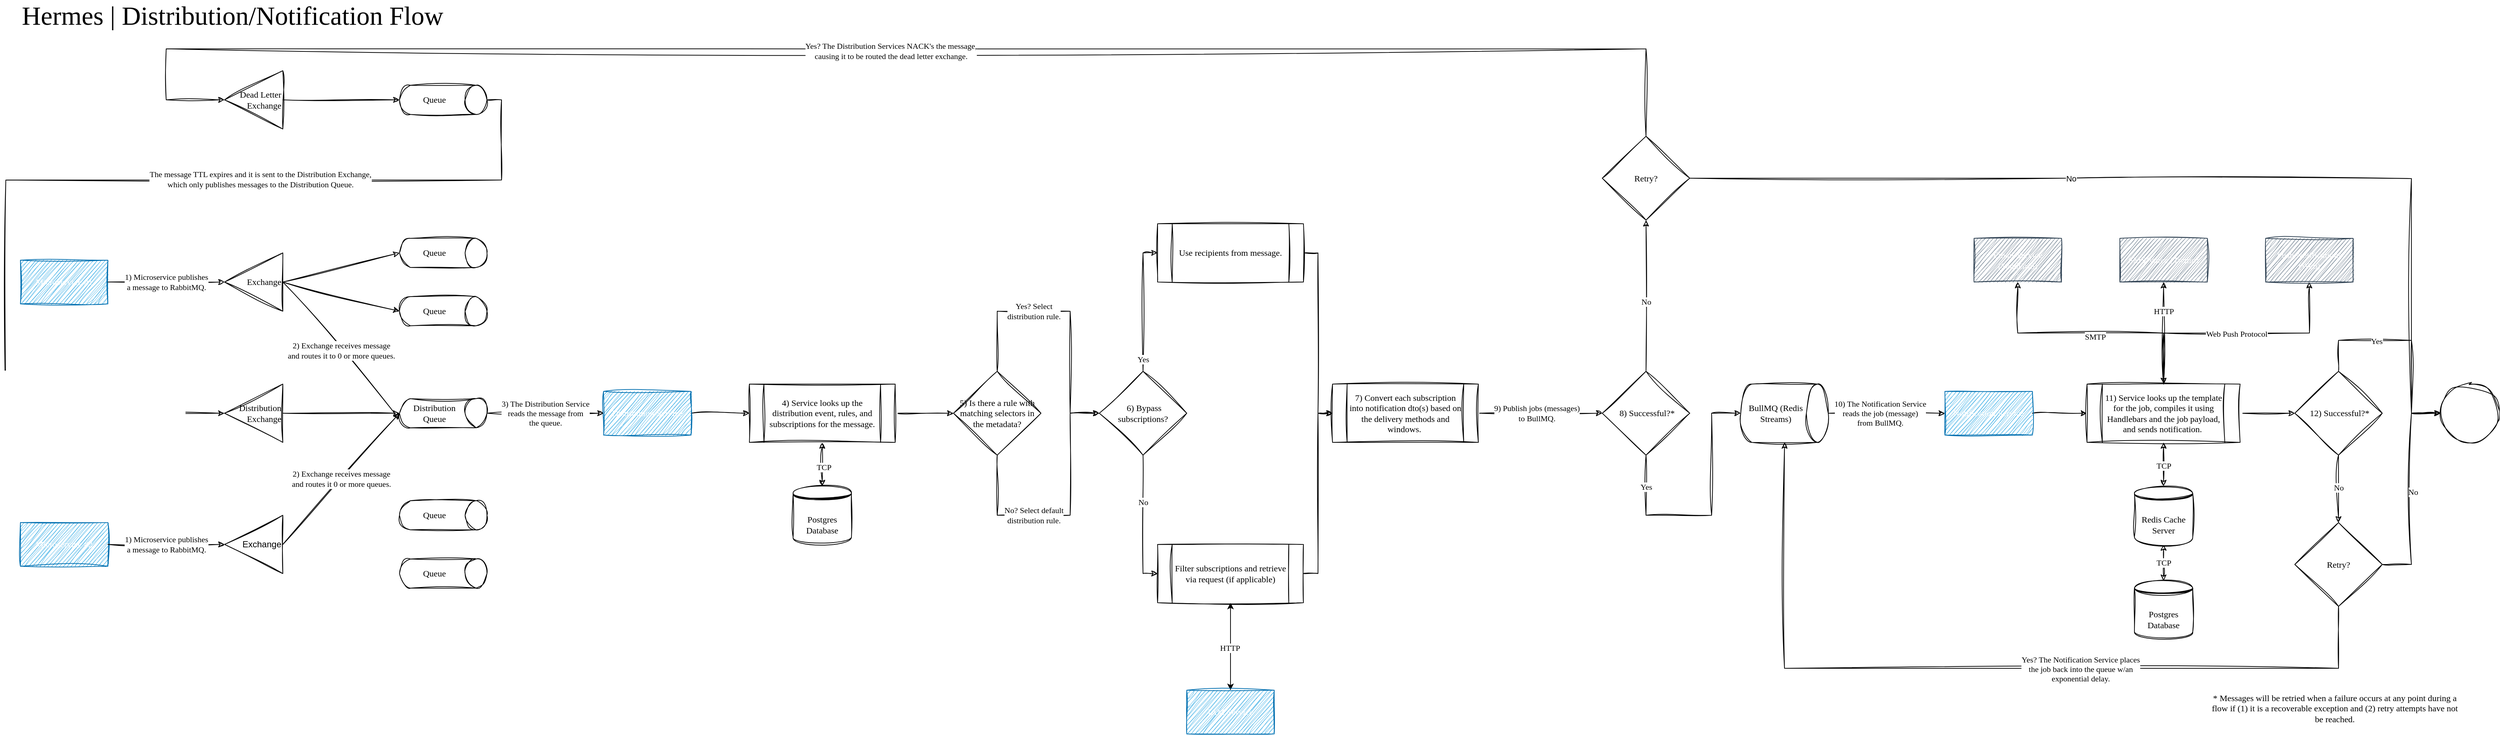 <mxfile version="21.6.8" type="device">
  <diagram name="Page-1" id="Bv8wNoRmV69SUSG4sx8j">
    <mxGraphModel dx="1591" dy="1344" grid="1" gridSize="10" guides="1" tooltips="1" connect="1" arrows="1" fold="1" page="1" pageScale="1" pageWidth="850" pageHeight="1100" math="0" shadow="0">
      <root>
        <mxCell id="0" />
        <mxCell id="1" parent="0" />
        <mxCell id="cjWft2asF4GY3yw1s2Yd-2" value="&lt;font data-font-src=&quot;https://fonts.googleapis.com/css?family=Fredericka+the+Great&quot; face=&quot;Fredericka the Great&quot;&gt;Exchange&lt;/font&gt;" style="triangle;whiteSpace=wrap;html=1;direction=west;align=right;sketch=1;curveFitting=1;jiggle=2;" parent="1" vertex="1">
          <mxGeometry x="320" y="360" width="80" height="80" as="geometry" />
        </mxCell>
        <mxCell id="cjWft2asF4GY3yw1s2Yd-3" value="&lt;font data-font-src=&quot;https://fonts.googleapis.com/css?family=Fredericka+the+Great&quot; face=&quot;Fredericka the Great&quot;&gt;Queue&lt;/font&gt;" style="shape=cylinder3;whiteSpace=wrap;html=1;boundedLbl=1;backgroundOutline=1;size=15;direction=south;sketch=1;curveFitting=1;jiggle=2;" parent="1" vertex="1">
          <mxGeometry x="560" y="340" width="120" height="40" as="geometry" />
        </mxCell>
        <mxCell id="cjWft2asF4GY3yw1s2Yd-4" value="&lt;font data-font-src=&quot;https://fonts.googleapis.com/css?family=Fredericka+the+Great&quot; face=&quot;Fredericka the Great&quot;&gt;Queue&lt;/font&gt;" style="shape=cylinder3;whiteSpace=wrap;html=1;boundedLbl=1;backgroundOutline=1;size=15;direction=south;sketch=1;curveFitting=1;jiggle=2;" parent="1" vertex="1">
          <mxGeometry x="560" y="420" width="120" height="40" as="geometry" />
        </mxCell>
        <mxCell id="cjWft2asF4GY3yw1s2Yd-9" value="&lt;font data-font-src=&quot;https://fonts.googleapis.com/css?family=Fredericka+the+Great&quot; face=&quot;Fredericka the Great&quot;&gt;Microservice #1&lt;/font&gt;" style="rounded=0;whiteSpace=wrap;html=1;fillColor=#1ba1e2;strokeColor=#006EAF;fontColor=#ffffff;sketch=1;curveFitting=1;jiggle=2;" parent="1" vertex="1">
          <mxGeometry x="40" y="370" width="120" height="60" as="geometry" />
        </mxCell>
        <mxCell id="cjWft2asF4GY3yw1s2Yd-10" value="Exchange" style="triangle;whiteSpace=wrap;html=1;direction=west;align=right;sketch=1;curveFitting=1;jiggle=2;" parent="1" vertex="1">
          <mxGeometry x="320" y="720" width="80" height="80" as="geometry" />
        </mxCell>
        <mxCell id="cjWft2asF4GY3yw1s2Yd-11" value="&lt;font data-font-src=&quot;https://fonts.googleapis.com/css?family=Fredericka+the+Great&quot; face=&quot;Fredericka the Great&quot;&gt;Microservice #2&lt;/font&gt;" style="rounded=0;whiteSpace=wrap;html=1;fillColor=#1ba1e2;strokeColor=#006EAF;fontColor=#ffffff;sketch=1;curveFitting=1;jiggle=2;" parent="1" vertex="1">
          <mxGeometry x="40" y="730" width="120" height="60" as="geometry" />
        </mxCell>
        <mxCell id="cjWft2asF4GY3yw1s2Yd-12" value="&lt;font data-font-src=&quot;https://fonts.googleapis.com/css?family=Fredericka+the+Great&quot; face=&quot;Fredericka the Great&quot;&gt;Distribution Queue&lt;/font&gt;" style="shape=cylinder3;whiteSpace=wrap;html=1;boundedLbl=1;backgroundOutline=1;size=15;direction=south;sketch=1;curveFitting=1;jiggle=2;" parent="1" vertex="1">
          <mxGeometry x="560" y="560" width="120" height="40" as="geometry" />
        </mxCell>
        <mxCell id="cjWft2asF4GY3yw1s2Yd-14" value="&lt;font data-font-src=&quot;https://fonts.googleapis.com/css?family=Fredericka+the+Great&quot; face=&quot;Fredericka the Great&quot;&gt;Queue&lt;/font&gt;" style="shape=cylinder3;whiteSpace=wrap;html=1;boundedLbl=1;backgroundOutline=1;size=15;direction=south;sketch=1;curveFitting=1;jiggle=2;" parent="1" vertex="1">
          <mxGeometry x="560" y="700" width="120" height="40" as="geometry" />
        </mxCell>
        <mxCell id="cjWft2asF4GY3yw1s2Yd-15" value="&lt;font data-font-src=&quot;https://fonts.googleapis.com/css?family=Fredericka+the+Great&quot; face=&quot;Fredericka the Great&quot;&gt;Queue&lt;/font&gt;" style="shape=cylinder3;whiteSpace=wrap;html=1;boundedLbl=1;backgroundOutline=1;size=15;direction=south;sketch=1;curveFitting=1;jiggle=2;" parent="1" vertex="1">
          <mxGeometry x="560" y="780" width="120" height="40" as="geometry" />
        </mxCell>
        <mxCell id="cjWft2asF4GY3yw1s2Yd-16" value="" style="endArrow=classic;html=1;rounded=0;exitX=1;exitY=0.5;exitDx=0;exitDy=0;entryX=1;entryY=0.5;entryDx=0;entryDy=0;sketch=1;curveFitting=1;jiggle=2;" parent="1" source="cjWft2asF4GY3yw1s2Yd-11" target="cjWft2asF4GY3yw1s2Yd-10" edge="1">
          <mxGeometry relative="1" as="geometry">
            <mxPoint x="280" y="640" as="sourcePoint" />
            <mxPoint x="380" y="640" as="targetPoint" />
          </mxGeometry>
        </mxCell>
        <mxCell id="cjWft2asF4GY3yw1s2Yd-17" value="&lt;font data-font-src=&quot;https://fonts.googleapis.com/css?family=Fredericka+the+Great&quot; face=&quot;Fredericka the Great&quot;&gt;1) Microservice publishes&lt;br&gt;a message to RabbitMQ.&lt;/font&gt;" style="edgeLabel;resizable=0;html=1;align=center;verticalAlign=middle;" parent="cjWft2asF4GY3yw1s2Yd-16" connectable="0" vertex="1">
          <mxGeometry relative="1" as="geometry" />
        </mxCell>
        <mxCell id="cjWft2asF4GY3yw1s2Yd-18" value="" style="endArrow=classic;html=1;rounded=0;exitX=1;exitY=0.5;exitDx=0;exitDy=0;entryX=1;entryY=0.5;entryDx=0;entryDy=0;sketch=1;curveFitting=1;jiggle=2;" parent="1" source="cjWft2asF4GY3yw1s2Yd-9" target="cjWft2asF4GY3yw1s2Yd-2" edge="1">
          <mxGeometry relative="1" as="geometry">
            <mxPoint x="170" y="399.5" as="sourcePoint" />
            <mxPoint x="270" y="399.5" as="targetPoint" />
          </mxGeometry>
        </mxCell>
        <mxCell id="cjWft2asF4GY3yw1s2Yd-19" value="&lt;font data-font-src=&quot;https://fonts.googleapis.com/css?family=Fredericka+the+Great&quot; face=&quot;Fredericka the Great&quot;&gt;1) Microservice publishes&lt;br&gt;a message to RabbitMQ.&lt;/font&gt;" style="edgeLabel;resizable=0;html=1;align=center;verticalAlign=middle;" parent="cjWft2asF4GY3yw1s2Yd-18" connectable="0" vertex="1">
          <mxGeometry relative="1" as="geometry" />
        </mxCell>
        <mxCell id="cjWft2asF4GY3yw1s2Yd-20" value="" style="endArrow=classic;html=1;rounded=0;exitX=0;exitY=0.5;exitDx=0;exitDy=0;entryX=0.5;entryY=1;entryDx=0;entryDy=0;entryPerimeter=0;sketch=1;curveFitting=1;jiggle=2;" parent="1" source="cjWft2asF4GY3yw1s2Yd-10" target="cjWft2asF4GY3yw1s2Yd-12" edge="1">
          <mxGeometry relative="1" as="geometry">
            <mxPoint x="500" y="550" as="sourcePoint" />
            <mxPoint x="600" y="550" as="targetPoint" />
          </mxGeometry>
        </mxCell>
        <mxCell id="cjWft2asF4GY3yw1s2Yd-21" value="&lt;font data-font-src=&quot;https://fonts.googleapis.com/css?family=Fredericka+the+Great&quot; face=&quot;Fredericka the Great&quot;&gt;2) Exchange receives message&lt;br&gt;and routes it 0 or more queues.&lt;/font&gt;" style="edgeLabel;resizable=0;html=1;align=center;verticalAlign=middle;" parent="cjWft2asF4GY3yw1s2Yd-20" connectable="0" vertex="1">
          <mxGeometry relative="1" as="geometry" />
        </mxCell>
        <mxCell id="cjWft2asF4GY3yw1s2Yd-24" value="" style="endArrow=classic;html=1;rounded=0;exitX=0;exitY=0.5;exitDx=0;exitDy=0;entryX=0.7;entryY=1;entryDx=0;entryDy=0;entryPerimeter=0;sketch=1;curveFitting=1;jiggle=2;" parent="1" source="cjWft2asF4GY3yw1s2Yd-2" target="cjWft2asF4GY3yw1s2Yd-12" edge="1">
          <mxGeometry relative="1" as="geometry">
            <mxPoint x="425" y="460" as="sourcePoint" />
            <mxPoint x="525" y="460" as="targetPoint" />
          </mxGeometry>
        </mxCell>
        <mxCell id="cjWft2asF4GY3yw1s2Yd-25" value="&lt;font data-font-src=&quot;https://fonts.googleapis.com/css?family=Fredericka+the+Great&quot; face=&quot;Fredericka the Great&quot;&gt;2) Exchange receives message&lt;br&gt;and routes it to 0 or more queues.&lt;/font&gt;" style="edgeLabel;resizable=0;html=1;align=center;verticalAlign=middle;" parent="cjWft2asF4GY3yw1s2Yd-24" connectable="0" vertex="1">
          <mxGeometry relative="1" as="geometry" />
        </mxCell>
        <mxCell id="cjWft2asF4GY3yw1s2Yd-27" value="" style="endArrow=classic;html=1;rounded=0;exitX=0;exitY=0.5;exitDx=0;exitDy=0;entryX=0.5;entryY=1;entryDx=0;entryDy=0;entryPerimeter=0;sketch=1;curveFitting=1;jiggle=2;" parent="1" source="cjWft2asF4GY3yw1s2Yd-2" target="cjWft2asF4GY3yw1s2Yd-3" edge="1">
          <mxGeometry width="50" height="50" relative="1" as="geometry">
            <mxPoint x="410" y="400" as="sourcePoint" />
            <mxPoint x="460" y="350" as="targetPoint" />
          </mxGeometry>
        </mxCell>
        <mxCell id="cjWft2asF4GY3yw1s2Yd-28" value="" style="endArrow=classic;html=1;rounded=0;exitX=0;exitY=0.5;exitDx=0;exitDy=0;entryX=0.5;entryY=1;entryDx=0;entryDy=0;entryPerimeter=0;sketch=1;curveFitting=1;jiggle=2;" parent="1" source="cjWft2asF4GY3yw1s2Yd-2" target="cjWft2asF4GY3yw1s2Yd-4" edge="1">
          <mxGeometry width="50" height="50" relative="1" as="geometry">
            <mxPoint x="460" y="440" as="sourcePoint" />
            <mxPoint x="510" y="390" as="targetPoint" />
          </mxGeometry>
        </mxCell>
        <mxCell id="cjWft2asF4GY3yw1s2Yd-51" value="" style="edgeStyle=orthogonalEdgeStyle;rounded=0;orthogonalLoop=1;jettySize=auto;html=1;sketch=1;curveFitting=1;jiggle=2;" parent="1" source="cjWft2asF4GY3yw1s2Yd-29" target="cjWft2asF4GY3yw1s2Yd-50" edge="1">
          <mxGeometry relative="1" as="geometry" />
        </mxCell>
        <mxCell id="cjWft2asF4GY3yw1s2Yd-29" value="&lt;font data-font-src=&quot;https://fonts.googleapis.com/css?family=Fredericka+the+Great&quot; face=&quot;Fredericka the Great&quot;&gt;Distribution Service&lt;/font&gt;" style="rounded=0;whiteSpace=wrap;html=1;fillColor=#1ba1e2;strokeColor=#006EAF;fontColor=#ffffff;sketch=1;curveFitting=1;jiggle=2;" parent="1" vertex="1">
          <mxGeometry x="840" y="550" width="120" height="60" as="geometry" />
        </mxCell>
        <mxCell id="cjWft2asF4GY3yw1s2Yd-30" value="" style="endArrow=classic;html=1;rounded=0;exitX=0.5;exitY=0;exitDx=0;exitDy=0;exitPerimeter=0;entryX=0;entryY=0.5;entryDx=0;entryDy=0;sketch=1;curveFitting=1;jiggle=2;" parent="1" source="cjWft2asF4GY3yw1s2Yd-12" target="cjWft2asF4GY3yw1s2Yd-29" edge="1">
          <mxGeometry relative="1" as="geometry">
            <mxPoint x="700" y="579.5" as="sourcePoint" />
            <mxPoint x="800" y="579.5" as="targetPoint" />
          </mxGeometry>
        </mxCell>
        <mxCell id="cjWft2asF4GY3yw1s2Yd-31" value="&lt;font data-font-src=&quot;https://fonts.googleapis.com/css?family=Fredericka+the+Great&quot; face=&quot;Fredericka the Great&quot;&gt;3) The Distribution Service&lt;br&gt;reads the message from&lt;br&gt;the queue.&lt;/font&gt;" style="edgeLabel;resizable=0;html=1;align=center;verticalAlign=middle;" parent="cjWft2asF4GY3yw1s2Yd-30" connectable="0" vertex="1">
          <mxGeometry relative="1" as="geometry" />
        </mxCell>
        <mxCell id="cjWft2asF4GY3yw1s2Yd-53" style="edgeStyle=orthogonalEdgeStyle;rounded=0;orthogonalLoop=1;jettySize=auto;html=1;exitX=0.5;exitY=0;exitDx=0;exitDy=0;entryX=0;entryY=0.5;entryDx=0;entryDy=0;sketch=1;curveFitting=1;jiggle=2;" parent="1" source="cjWft2asF4GY3yw1s2Yd-32" target="cjWft2asF4GY3yw1s2Yd-41" edge="1">
          <mxGeometry relative="1" as="geometry">
            <Array as="points">
              <mxPoint x="1380" y="440" />
              <mxPoint x="1480" y="440" />
              <mxPoint x="1480" y="580" />
            </Array>
          </mxGeometry>
        </mxCell>
        <mxCell id="cjWft2asF4GY3yw1s2Yd-56" value="&lt;font data-font-src=&quot;https://fonts.googleapis.com/css?family=Fredericka+the+Great&quot; face=&quot;Fredericka the Great&quot;&gt;Yes? Select&lt;br&gt;distribution rule.&lt;/font&gt;" style="edgeLabel;html=1;align=center;verticalAlign=middle;resizable=0;points=[];" parent="cjWft2asF4GY3yw1s2Yd-53" vertex="1" connectable="0">
          <mxGeometry x="-0.26" y="-1" relative="1" as="geometry">
            <mxPoint x="-2" y="-1" as="offset" />
          </mxGeometry>
        </mxCell>
        <mxCell id="cjWft2asF4GY3yw1s2Yd-54" style="edgeStyle=orthogonalEdgeStyle;rounded=0;orthogonalLoop=1;jettySize=auto;html=1;entryX=0;entryY=0.5;entryDx=0;entryDy=0;sketch=1;curveFitting=1;jiggle=2;" parent="1" source="cjWft2asF4GY3yw1s2Yd-32" target="cjWft2asF4GY3yw1s2Yd-41" edge="1">
          <mxGeometry relative="1" as="geometry">
            <Array as="points">
              <mxPoint x="1380" y="720" />
              <mxPoint x="1480" y="720" />
              <mxPoint x="1480" y="580" />
            </Array>
          </mxGeometry>
        </mxCell>
        <mxCell id="cjWft2asF4GY3yw1s2Yd-55" value="&lt;font data-font-src=&quot;https://fonts.googleapis.com/css?family=Fredericka+the+Great&quot; face=&quot;Fredericka the Great&quot;&gt;No? Select default&lt;br&gt;distribution rule.&lt;/font&gt;" style="edgeLabel;html=1;align=center;verticalAlign=middle;resizable=0;points=[];" parent="cjWft2asF4GY3yw1s2Yd-54" vertex="1" connectable="0">
          <mxGeometry x="-0.215" y="-4" relative="1" as="geometry">
            <mxPoint x="-10" y="-4" as="offset" />
          </mxGeometry>
        </mxCell>
        <mxCell id="cjWft2asF4GY3yw1s2Yd-32" value="&lt;font data-font-src=&quot;https://fonts.googleapis.com/css?family=Fredericka+the+Great&quot; face=&quot;Fredericka the Great&quot;&gt;5) Is there a rule with matching selectors in the metadata?&lt;/font&gt;" style="rhombus;whiteSpace=wrap;html=1;sketch=1;curveFitting=1;jiggle=2;" parent="1" vertex="1">
          <mxGeometry x="1320" y="522.5" width="120" height="115" as="geometry" />
        </mxCell>
        <mxCell id="cjWft2asF4GY3yw1s2Yd-58" style="edgeStyle=orthogonalEdgeStyle;rounded=0;orthogonalLoop=1;jettySize=auto;html=1;entryX=0;entryY=0.5;entryDx=0;entryDy=0;sketch=1;curveFitting=1;jiggle=2;" parent="1" source="cjWft2asF4GY3yw1s2Yd-41" target="cjWft2asF4GY3yw1s2Yd-57" edge="1">
          <mxGeometry relative="1" as="geometry">
            <Array as="points">
              <mxPoint x="1580" y="800" />
            </Array>
          </mxGeometry>
        </mxCell>
        <mxCell id="cjWft2asF4GY3yw1s2Yd-59" value="&lt;font data-font-src=&quot;https://fonts.googleapis.com/css?family=Fredericka+the+Great&quot; face=&quot;Fredericka the Great&quot;&gt;No&lt;/font&gt;" style="edgeLabel;html=1;align=center;verticalAlign=middle;resizable=0;points=[];" parent="cjWft2asF4GY3yw1s2Yd-58" vertex="1" connectable="0">
          <mxGeometry x="-0.099" relative="1" as="geometry">
            <mxPoint y="-18" as="offset" />
          </mxGeometry>
        </mxCell>
        <mxCell id="cjWft2asF4GY3yw1s2Yd-41" value="&lt;font data-font-src=&quot;https://fonts.googleapis.com/css?family=Fredericka+the+Great&quot; face=&quot;Fredericka the Great&quot;&gt;&amp;nbsp;6) Bypass subscriptions?&lt;/font&gt;" style="rhombus;whiteSpace=wrap;html=1;sketch=1;curveFitting=1;jiggle=2;" parent="1" vertex="1">
          <mxGeometry x="1520" y="522.5" width="120" height="115" as="geometry" />
        </mxCell>
        <mxCell id="cjWft2asF4GY3yw1s2Yd-52" value="" style="edgeStyle=orthogonalEdgeStyle;rounded=0;orthogonalLoop=1;jettySize=auto;html=1;sketch=1;curveFitting=1;jiggle=2;" parent="1" source="cjWft2asF4GY3yw1s2Yd-50" target="cjWft2asF4GY3yw1s2Yd-32" edge="1">
          <mxGeometry relative="1" as="geometry" />
        </mxCell>
        <mxCell id="rAESAnFBt7cgcLHixQZ8-2" style="edgeStyle=orthogonalEdgeStyle;rounded=0;orthogonalLoop=1;jettySize=auto;html=1;exitX=0.5;exitY=1;exitDx=0;exitDy=0;entryX=0.5;entryY=0;entryDx=0;entryDy=0;startArrow=classic;startFill=1;sketch=1;curveFitting=1;jiggle=2;" parent="1" source="cjWft2asF4GY3yw1s2Yd-50" target="rAESAnFBt7cgcLHixQZ8-1" edge="1">
          <mxGeometry relative="1" as="geometry" />
        </mxCell>
        <mxCell id="rAESAnFBt7cgcLHixQZ8-3" value="&lt;font data-font-src=&quot;https://fonts.googleapis.com/css?family=Fredericka+the+Great&quot; face=&quot;Fredericka the Great&quot;&gt;TCP&lt;/font&gt;" style="edgeLabel;html=1;align=center;verticalAlign=middle;resizable=0;points=[];" parent="rAESAnFBt7cgcLHixQZ8-2" vertex="1" connectable="0">
          <mxGeometry x="0.126" y="2" relative="1" as="geometry">
            <mxPoint as="offset" />
          </mxGeometry>
        </mxCell>
        <mxCell id="cjWft2asF4GY3yw1s2Yd-50" value="&lt;font data-font-src=&quot;https://fonts.googleapis.com/css?family=Fredericka+the+Great&quot; face=&quot;Fredericka the Great&quot;&gt;4) Service looks up the distribution event, rules, and subscriptions for the message.&lt;/font&gt;" style="shape=process;whiteSpace=wrap;html=1;backgroundOutline=1;sketch=1;curveFitting=1;jiggle=2;" parent="1" vertex="1">
          <mxGeometry x="1040" y="540" width="200" height="80" as="geometry" />
        </mxCell>
        <mxCell id="cjWft2asF4GY3yw1s2Yd-61" style="edgeStyle=orthogonalEdgeStyle;rounded=0;orthogonalLoop=1;jettySize=auto;html=1;startArrow=classic;startFill=1;" parent="1" source="cjWft2asF4GY3yw1s2Yd-57" target="cjWft2asF4GY3yw1s2Yd-60" edge="1">
          <mxGeometry relative="1" as="geometry" />
        </mxCell>
        <mxCell id="cjWft2asF4GY3yw1s2Yd-62" value="&lt;font data-font-src=&quot;https://fonts.googleapis.com/css?family=Fredericka+the+Great&quot; face=&quot;Fredericka the Great&quot;&gt;HTTP&lt;/font&gt;" style="edgeLabel;html=1;align=center;verticalAlign=middle;resizable=0;points=[];" parent="cjWft2asF4GY3yw1s2Yd-61" vertex="1" connectable="0">
          <mxGeometry x="0.052" relative="1" as="geometry">
            <mxPoint x="-1" y="-1" as="offset" />
          </mxGeometry>
        </mxCell>
        <mxCell id="cjWft2asF4GY3yw1s2Yd-64" style="edgeStyle=orthogonalEdgeStyle;rounded=0;orthogonalLoop=1;jettySize=auto;html=1;entryX=0;entryY=0.5;entryDx=0;entryDy=0;sketch=1;curveFitting=1;jiggle=2;" parent="1" source="cjWft2asF4GY3yw1s2Yd-57" target="cjWft2asF4GY3yw1s2Yd-63" edge="1">
          <mxGeometry relative="1" as="geometry" />
        </mxCell>
        <mxCell id="cjWft2asF4GY3yw1s2Yd-57" value="&lt;font data-font-src=&quot;https://fonts.googleapis.com/css?family=Fredericka+the+Great&quot; face=&quot;Fredericka the Great&quot;&gt;Filter subscriptions and retrieve via request (if applicable)&lt;/font&gt;" style="shape=process;whiteSpace=wrap;html=1;backgroundOutline=1;strokeColor=default;sketch=1;curveFitting=1;jiggle=2;" parent="1" vertex="1">
          <mxGeometry x="1600" y="760" width="200" height="80" as="geometry" />
        </mxCell>
        <mxCell id="cjWft2asF4GY3yw1s2Yd-60" value="&lt;font data-font-src=&quot;https://fonts.googleapis.com/css?family=Fredericka+the+Great&quot; face=&quot;Fredericka the Great&quot;&gt;IAM Service&lt;/font&gt;" style="rounded=0;whiteSpace=wrap;html=1;fillColor=#1ba1e2;strokeColor=#006EAF;fontColor=#ffffff;sketch=1;curveFitting=1;jiggle=2;" parent="1" vertex="1">
          <mxGeometry x="1640" y="960" width="120" height="60" as="geometry" />
        </mxCell>
        <mxCell id="cjWft2asF4GY3yw1s2Yd-100" value="" style="edgeStyle=orthogonalEdgeStyle;rounded=0;orthogonalLoop=1;jettySize=auto;html=1;sketch=1;curveFitting=1;jiggle=2;" parent="1" source="cjWft2asF4GY3yw1s2Yd-63" target="cjWft2asF4GY3yw1s2Yd-99" edge="1">
          <mxGeometry relative="1" as="geometry" />
        </mxCell>
        <mxCell id="cjWft2asF4GY3yw1s2Yd-63" value="&lt;font data-font-src=&quot;https://fonts.googleapis.com/css?family=Fredericka+the+Great&quot; face=&quot;Fredericka the Great&quot;&gt;7) Convert each subscription into notification dto(s) based on the delivery methods and windows.&amp;nbsp;&lt;/font&gt;" style="shape=process;whiteSpace=wrap;html=1;backgroundOutline=1;sketch=1;curveFitting=1;jiggle=2;" parent="1" vertex="1">
          <mxGeometry x="1840" y="540" width="200" height="80" as="geometry" />
        </mxCell>
        <mxCell id="cjWft2asF4GY3yw1s2Yd-72" style="edgeStyle=orthogonalEdgeStyle;rounded=0;orthogonalLoop=1;jettySize=auto;html=1;entryX=0;entryY=0.5;entryDx=0;entryDy=0;sketch=1;curveFitting=1;jiggle=2;" parent="1" source="cjWft2asF4GY3yw1s2Yd-67" target="cjWft2asF4GY3yw1s2Yd-70" edge="1">
          <mxGeometry relative="1" as="geometry" />
        </mxCell>
        <mxCell id="cjWft2asF4GY3yw1s2Yd-73" value="&lt;font data-font-src=&quot;https://fonts.googleapis.com/css?family=Fredericka+the+Great&quot; face=&quot;Fredericka the Great&quot;&gt;10) The Notification Service&lt;br&gt;reads the job (message) &lt;br&gt;from BullMQ.&lt;/font&gt;" style="edgeLabel;html=1;align=center;verticalAlign=middle;resizable=0;points=[];" parent="cjWft2asF4GY3yw1s2Yd-72" vertex="1" connectable="0">
          <mxGeometry x="-0.205" y="-1" relative="1" as="geometry">
            <mxPoint x="7" y="-1" as="offset" />
          </mxGeometry>
        </mxCell>
        <mxCell id="cjWft2asF4GY3yw1s2Yd-67" value="&lt;font data-font-src=&quot;https://fonts.googleapis.com/css?family=Fredericka+the+Great&quot; face=&quot;Fredericka the Great&quot;&gt;BullMQ (Redis Streams)&lt;/font&gt;" style="shape=cylinder3;whiteSpace=wrap;html=1;boundedLbl=1;backgroundOutline=1;size=15;direction=south;sketch=1;curveFitting=1;jiggle=2;" parent="1" vertex="1">
          <mxGeometry x="2400" y="540" width="120" height="80" as="geometry" />
        </mxCell>
        <mxCell id="cjWft2asF4GY3yw1s2Yd-75" style="edgeStyle=orthogonalEdgeStyle;rounded=0;orthogonalLoop=1;jettySize=auto;html=1;exitX=1;exitY=0.5;exitDx=0;exitDy=0;entryX=0;entryY=0.5;entryDx=0;entryDy=0;sketch=1;curveFitting=1;jiggle=2;" parent="1" source="cjWft2asF4GY3yw1s2Yd-70" target="cjWft2asF4GY3yw1s2Yd-74" edge="1">
          <mxGeometry relative="1" as="geometry" />
        </mxCell>
        <mxCell id="cjWft2asF4GY3yw1s2Yd-70" value="&lt;font data-font-src=&quot;https://fonts.googleapis.com/css?family=Fredericka+the+Great&quot; face=&quot;Fredericka the Great&quot;&gt;Notification Service&lt;/font&gt;" style="rounded=0;whiteSpace=wrap;html=1;fillColor=#1ba1e2;strokeColor=#006EAF;fontColor=#ffffff;sketch=1;curveFitting=1;jiggle=2;" parent="1" vertex="1">
          <mxGeometry x="2680" y="550" width="120" height="60" as="geometry" />
        </mxCell>
        <mxCell id="cjWft2asF4GY3yw1s2Yd-80" style="edgeStyle=orthogonalEdgeStyle;rounded=0;orthogonalLoop=1;jettySize=auto;html=1;exitX=0.5;exitY=0;exitDx=0;exitDy=0;startArrow=classic;startFill=1;sketch=1;curveFitting=1;jiggle=2;" parent="1" source="cjWft2asF4GY3yw1s2Yd-74" target="cjWft2asF4GY3yw1s2Yd-77" edge="1">
          <mxGeometry relative="1" as="geometry" />
        </mxCell>
        <mxCell id="cjWft2asF4GY3yw1s2Yd-81" value="&lt;font data-font-src=&quot;https://fonts.googleapis.com/css?family=Fredericka+the+Great&quot; face=&quot;Fredericka the Great&quot;&gt;SMTP&lt;/font&gt;" style="edgeLabel;html=1;align=center;verticalAlign=middle;resizable=0;points=[];" parent="cjWft2asF4GY3yw1s2Yd-80" vertex="1" connectable="0">
          <mxGeometry x="-0.034" y="5" relative="1" as="geometry">
            <mxPoint as="offset" />
          </mxGeometry>
        </mxCell>
        <mxCell id="cjWft2asF4GY3yw1s2Yd-82" style="edgeStyle=orthogonalEdgeStyle;rounded=0;orthogonalLoop=1;jettySize=auto;html=1;exitX=0.5;exitY=0;exitDx=0;exitDy=0;entryX=0.5;entryY=1;entryDx=0;entryDy=0;sketch=1;curveFitting=1;jiggle=2;" parent="1" source="cjWft2asF4GY3yw1s2Yd-74" target="cjWft2asF4GY3yw1s2Yd-78" edge="1">
          <mxGeometry relative="1" as="geometry" />
        </mxCell>
        <mxCell id="cjWft2asF4GY3yw1s2Yd-83" value="&lt;font data-font-src=&quot;https://fonts.googleapis.com/css?family=Fredericka+the+Great&quot; face=&quot;Fredericka the Great&quot;&gt;HTTP&lt;/font&gt;" style="edgeLabel;html=1;align=center;verticalAlign=middle;resizable=0;points=[];" parent="cjWft2asF4GY3yw1s2Yd-82" vertex="1" connectable="0">
          <mxGeometry x="0.162" y="-1" relative="1" as="geometry">
            <mxPoint x="-1" y="-19" as="offset" />
          </mxGeometry>
        </mxCell>
        <mxCell id="cjWft2asF4GY3yw1s2Yd-84" style="edgeStyle=orthogonalEdgeStyle;rounded=0;orthogonalLoop=1;jettySize=auto;html=1;exitX=0.5;exitY=0;exitDx=0;exitDy=0;entryX=0.5;entryY=1;entryDx=0;entryDy=0;sketch=1;curveFitting=1;jiggle=2;" parent="1" source="cjWft2asF4GY3yw1s2Yd-74" target="cjWft2asF4GY3yw1s2Yd-79" edge="1">
          <mxGeometry relative="1" as="geometry" />
        </mxCell>
        <mxCell id="cjWft2asF4GY3yw1s2Yd-85" value="&lt;font data-font-src=&quot;https://fonts.googleapis.com/css?family=Fredericka+the+Great&quot; face=&quot;Fredericka the Great&quot;&gt;Web Push Protocol&lt;/font&gt;" style="edgeLabel;html=1;align=center;verticalAlign=middle;resizable=0;points=[];" parent="cjWft2asF4GY3yw1s2Yd-84" vertex="1" connectable="0">
          <mxGeometry x="-0.004" y="-1" relative="1" as="geometry">
            <mxPoint as="offset" />
          </mxGeometry>
        </mxCell>
        <mxCell id="cjWft2asF4GY3yw1s2Yd-87" style="edgeStyle=orthogonalEdgeStyle;rounded=0;orthogonalLoop=1;jettySize=auto;html=1;entryX=0;entryY=0.5;entryDx=0;entryDy=0;sketch=1;curveFitting=1;jiggle=2;" parent="1" source="cjWft2asF4GY3yw1s2Yd-74" target="cjWft2asF4GY3yw1s2Yd-86" edge="1">
          <mxGeometry relative="1" as="geometry" />
        </mxCell>
        <mxCell id="rAESAnFBt7cgcLHixQZ8-5" value="" style="edgeStyle=orthogonalEdgeStyle;rounded=0;orthogonalLoop=1;jettySize=auto;html=1;startArrow=classic;startFill=1;sketch=1;curveFitting=1;jiggle=2;" parent="1" source="cjWft2asF4GY3yw1s2Yd-74" target="rAESAnFBt7cgcLHixQZ8-4" edge="1">
          <mxGeometry relative="1" as="geometry" />
        </mxCell>
        <mxCell id="rAESAnFBt7cgcLHixQZ8-6" value="&lt;font data-font-src=&quot;https://fonts.googleapis.com/css?family=Fredericka+the+Great&quot; face=&quot;Fredericka the Great&quot;&gt;TCP&lt;/font&gt;" style="edgeLabel;html=1;align=center;verticalAlign=middle;resizable=0;points=[];" parent="rAESAnFBt7cgcLHixQZ8-5" vertex="1" connectable="0">
          <mxGeometry x="0.061" relative="1" as="geometry">
            <mxPoint as="offset" />
          </mxGeometry>
        </mxCell>
        <mxCell id="cjWft2asF4GY3yw1s2Yd-74" value="&lt;font data-font-src=&quot;https://fonts.googleapis.com/css?family=Fredericka+the+Great&quot; face=&quot;Fredericka the Great&quot;&gt;11) Service looks up the template for the job, compiles it using Handlebars and the job payload, and sends notification.&amp;nbsp;&lt;/font&gt;" style="shape=process;whiteSpace=wrap;html=1;backgroundOutline=1;sketch=1;curveFitting=1;jiggle=2;" parent="1" vertex="1">
          <mxGeometry x="2875" y="540" width="210" height="80" as="geometry" />
        </mxCell>
        <mxCell id="cjWft2asF4GY3yw1s2Yd-77" value="&lt;font data-font-src=&quot;https://fonts.googleapis.com/css?family=Fredericka+the+Great&quot; face=&quot;Fredericka the Great&quot;&gt;Email Service (SendGrid)&lt;/font&gt;" style="rounded=0;whiteSpace=wrap;html=1;fillColor=#647687;fontColor=#ffffff;strokeColor=#314354;sketch=1;curveFitting=1;jiggle=2;" parent="1" vertex="1">
          <mxGeometry x="2720" y="340" width="120" height="60" as="geometry" />
        </mxCell>
        <mxCell id="cjWft2asF4GY3yw1s2Yd-78" value="&lt;font data-font-src=&quot;https://fonts.googleapis.com/css?family=Fredericka+the+Great&quot; face=&quot;Fredericka the Great&quot;&gt;SMS/Voice (Twilio)&lt;/font&gt;" style="rounded=0;whiteSpace=wrap;html=1;fillColor=#647687;fontColor=#ffffff;strokeColor=#314354;sketch=1;curveFitting=1;jiggle=2;" parent="1" vertex="1">
          <mxGeometry x="2920" y="340" width="120" height="60" as="geometry" />
        </mxCell>
        <mxCell id="cjWft2asF4GY3yw1s2Yd-79" value="&lt;font data-font-src=&quot;https://fonts.googleapis.com/css?family=Fredericka+the+Great&quot; face=&quot;Fredericka the Great&quot;&gt;Push Notifications (Web)&lt;/font&gt;" style="rounded=0;whiteSpace=wrap;html=1;fillColor=#647687;fontColor=#ffffff;strokeColor=#314354;sketch=1;curveFitting=1;jiggle=2;" parent="1" vertex="1">
          <mxGeometry x="3120" y="340" width="120" height="60" as="geometry" />
        </mxCell>
        <mxCell id="cjWft2asF4GY3yw1s2Yd-89" style="edgeStyle=orthogonalEdgeStyle;rounded=0;orthogonalLoop=1;jettySize=auto;html=1;entryX=0.5;entryY=0;entryDx=0;entryDy=0;sketch=1;curveFitting=1;jiggle=2;" parent="1" source="cjWft2asF4GY3yw1s2Yd-86" target="cjWft2asF4GY3yw1s2Yd-88" edge="1">
          <mxGeometry relative="1" as="geometry" />
        </mxCell>
        <mxCell id="cjWft2asF4GY3yw1s2Yd-90" value="&lt;font data-font-src=&quot;https://fonts.googleapis.com/css?family=Fredericka+the+Great&quot; face=&quot;Fredericka the Great&quot;&gt;No&lt;/font&gt;" style="edgeLabel;html=1;align=center;verticalAlign=middle;resizable=0;points=[];" parent="cjWft2asF4GY3yw1s2Yd-89" vertex="1" connectable="0">
          <mxGeometry x="-0.033" y="-3" relative="1" as="geometry">
            <mxPoint x="3" as="offset" />
          </mxGeometry>
        </mxCell>
        <mxCell id="cjWft2asF4GY3yw1s2Yd-94" style="edgeStyle=orthogonalEdgeStyle;rounded=0;orthogonalLoop=1;jettySize=auto;html=1;exitX=0.5;exitY=0;exitDx=0;exitDy=0;entryX=0;entryY=0.5;entryDx=0;entryDy=0;sketch=1;curveFitting=1;jiggle=2;" parent="1" source="cjWft2asF4GY3yw1s2Yd-86" target="cjWft2asF4GY3yw1s2Yd-93" edge="1">
          <mxGeometry relative="1" as="geometry">
            <Array as="points">
              <mxPoint x="3220" y="480" />
              <mxPoint x="3320" y="480" />
              <mxPoint x="3320" y="580" />
            </Array>
          </mxGeometry>
        </mxCell>
        <mxCell id="cjWft2asF4GY3yw1s2Yd-95" value="&lt;font data-font-src=&quot;https://fonts.googleapis.com/css?family=Fredericka+the+Great&quot; face=&quot;Fredericka the Great&quot;&gt;Yes&lt;/font&gt;" style="edgeLabel;html=1;align=center;verticalAlign=middle;resizable=0;points=[];" parent="cjWft2asF4GY3yw1s2Yd-94" vertex="1" connectable="0">
          <mxGeometry x="-0.331" y="-1" relative="1" as="geometry">
            <mxPoint as="offset" />
          </mxGeometry>
        </mxCell>
        <mxCell id="cjWft2asF4GY3yw1s2Yd-86" value="&lt;font data-font-src=&quot;https://fonts.googleapis.com/css?family=Fredericka+the+Great&quot; face=&quot;Fredericka the Great&quot;&gt;&amp;nbsp;12) Successful?*&lt;/font&gt;" style="rhombus;whiteSpace=wrap;html=1;sketch=1;curveFitting=1;jiggle=2;" parent="1" vertex="1">
          <mxGeometry x="3160" y="522.5" width="120" height="115" as="geometry" />
        </mxCell>
        <mxCell id="cjWft2asF4GY3yw1s2Yd-91" style="edgeStyle=orthogonalEdgeStyle;rounded=0;orthogonalLoop=1;jettySize=auto;html=1;entryX=1;entryY=0.5;entryDx=0;entryDy=0;entryPerimeter=0;exitX=0.5;exitY=1;exitDx=0;exitDy=0;sketch=1;curveFitting=1;jiggle=2;" parent="1" source="cjWft2asF4GY3yw1s2Yd-88" target="cjWft2asF4GY3yw1s2Yd-67" edge="1">
          <mxGeometry relative="1" as="geometry">
            <mxPoint x="3220" y="915" as="sourcePoint" />
            <mxPoint x="2460" y="690" as="targetPoint" />
            <Array as="points">
              <mxPoint x="3220" y="930" />
              <mxPoint x="2460" y="930" />
            </Array>
          </mxGeometry>
        </mxCell>
        <mxCell id="cjWft2asF4GY3yw1s2Yd-92" value="&lt;font data-font-src=&quot;https://fonts.googleapis.com/css?family=Fredericka+the+Great&quot; face=&quot;Fredericka the Great&quot;&gt;Yes? The Notification Service places&lt;br&gt;the job back into the queue w/an&lt;br&gt;exponential delay.&lt;/font&gt;" style="edgeLabel;html=1;align=center;verticalAlign=middle;resizable=0;points=[];" parent="cjWft2asF4GY3yw1s2Yd-91" vertex="1" connectable="0">
          <mxGeometry x="-0.239" y="1" relative="1" as="geometry">
            <mxPoint as="offset" />
          </mxGeometry>
        </mxCell>
        <mxCell id="cjWft2asF4GY3yw1s2Yd-96" style="edgeStyle=orthogonalEdgeStyle;rounded=0;orthogonalLoop=1;jettySize=auto;html=1;exitX=1;exitY=0.5;exitDx=0;exitDy=0;entryX=0;entryY=0.5;entryDx=0;entryDy=0;sketch=1;curveFitting=1;jiggle=2;" parent="1" source="cjWft2asF4GY3yw1s2Yd-88" target="cjWft2asF4GY3yw1s2Yd-93" edge="1">
          <mxGeometry relative="1" as="geometry" />
        </mxCell>
        <mxCell id="cjWft2asF4GY3yw1s2Yd-97" value="&lt;font data-font-src=&quot;https://fonts.googleapis.com/css?family=Fredericka+the+Great&quot; face=&quot;Fredericka the Great&quot;&gt;No&lt;/font&gt;" style="edgeLabel;html=1;align=center;verticalAlign=middle;resizable=0;points=[];" parent="cjWft2asF4GY3yw1s2Yd-96" vertex="1" connectable="0">
          <mxGeometry x="-0.022" y="-2" relative="1" as="geometry">
            <mxPoint y="1" as="offset" />
          </mxGeometry>
        </mxCell>
        <mxCell id="cjWft2asF4GY3yw1s2Yd-88" value="&lt;font data-font-src=&quot;https://fonts.googleapis.com/css?family=Fredericka+the+Great&quot; face=&quot;Fredericka the Great&quot;&gt;Retry?&lt;/font&gt;" style="rhombus;whiteSpace=wrap;html=1;sketch=1;curveFitting=1;jiggle=2;" parent="1" vertex="1">
          <mxGeometry x="3160" y="730" width="120" height="115" as="geometry" />
        </mxCell>
        <mxCell id="cjWft2asF4GY3yw1s2Yd-93" value="" style="ellipse;whiteSpace=wrap;html=1;aspect=fixed;sketch=1;curveFitting=1;jiggle=2;" parent="1" vertex="1">
          <mxGeometry x="3360" y="540" width="80" height="80" as="geometry" />
        </mxCell>
        <mxCell id="cjWft2asF4GY3yw1s2Yd-105" style="edgeStyle=orthogonalEdgeStyle;rounded=0;orthogonalLoop=1;jettySize=auto;html=1;entryX=0.5;entryY=1;entryDx=0;entryDy=0;entryPerimeter=0;sketch=1;curveFitting=1;jiggle=2;" parent="1" source="cjWft2asF4GY3yw1s2Yd-99" target="cjWft2asF4GY3yw1s2Yd-67" edge="1">
          <mxGeometry relative="1" as="geometry">
            <Array as="points">
              <mxPoint x="2270" y="720" />
              <mxPoint x="2360" y="720" />
              <mxPoint x="2360" y="580" />
            </Array>
          </mxGeometry>
        </mxCell>
        <mxCell id="cjWft2asF4GY3yw1s2Yd-107" value="&lt;font data-font-src=&quot;https://fonts.googleapis.com/css?family=Fredericka+the+Great&quot; face=&quot;Fredericka the Great&quot;&gt;Yes&lt;/font&gt;" style="edgeLabel;html=1;align=center;verticalAlign=middle;resizable=0;points=[];" parent="cjWft2asF4GY3yw1s2Yd-105" vertex="1" connectable="0">
          <mxGeometry x="-0.754" relative="1" as="geometry">
            <mxPoint as="offset" />
          </mxGeometry>
        </mxCell>
        <mxCell id="cjWft2asF4GY3yw1s2Yd-113" style="edgeStyle=orthogonalEdgeStyle;rounded=0;orthogonalLoop=1;jettySize=auto;html=1;exitX=0.5;exitY=0;exitDx=0;exitDy=0;entryX=0.5;entryY=1;entryDx=0;entryDy=0;sketch=1;curveFitting=1;jiggle=2;" parent="1" source="cjWft2asF4GY3yw1s2Yd-99" target="cjWft2asF4GY3yw1s2Yd-112" edge="1">
          <mxGeometry relative="1" as="geometry" />
        </mxCell>
        <mxCell id="cjWft2asF4GY3yw1s2Yd-114" value="&lt;font data-font-src=&quot;https://fonts.googleapis.com/css?family=Fredericka+the+Great&quot; face=&quot;Fredericka the Great&quot;&gt;No&lt;/font&gt;" style="edgeLabel;html=1;align=center;verticalAlign=middle;resizable=0;points=[];" parent="cjWft2asF4GY3yw1s2Yd-113" vertex="1" connectable="0">
          <mxGeometry x="-0.077" y="-3" relative="1" as="geometry">
            <mxPoint x="-3" as="offset" />
          </mxGeometry>
        </mxCell>
        <mxCell id="cjWft2asF4GY3yw1s2Yd-99" value="&lt;font data-font-src=&quot;https://fonts.googleapis.com/css?family=Fredericka+the+Great&quot; face=&quot;Fredericka the Great&quot;&gt;&amp;nbsp;8) Successful?*&lt;/font&gt;" style="rhombus;whiteSpace=wrap;html=1;sketch=1;curveFitting=1;jiggle=2;" parent="1" vertex="1">
          <mxGeometry x="2210" y="522.5" width="120" height="115" as="geometry" />
        </mxCell>
        <mxCell id="cjWft2asF4GY3yw1s2Yd-103" value="&lt;font data-font-src=&quot;https://fonts.googleapis.com/css?family=Fredericka+the+Great&quot; face=&quot;Fredericka the Great&quot;&gt;9) Publish jobs (messages)&lt;br&gt;to BullMQ.&lt;/font&gt;" style="edgeLabel;html=1;align=center;verticalAlign=middle;resizable=0;points=[];" parent="1" vertex="1" connectable="0">
          <mxGeometry x="2120.003" y="580" as="geometry" />
        </mxCell>
        <mxCell id="cjWft2asF4GY3yw1s2Yd-109" value="&lt;font data-font-src=&quot;https://fonts.googleapis.com/css?family=Fredericka+the+Great&quot; face=&quot;Fredericka the Great&quot;&gt;* Messages will be retried when a failure occurs at any point during a flow if (1) it is a recoverable exception and (2) retry attempts have not be reached.&lt;/font&gt;" style="text;html=1;strokeColor=none;fillColor=none;align=center;verticalAlign=middle;whiteSpace=wrap;rounded=0;" parent="1" vertex="1">
          <mxGeometry x="3040" y="950" width="350" height="70" as="geometry" />
        </mxCell>
        <mxCell id="cjWft2asF4GY3yw1s2Yd-115" style="edgeStyle=orthogonalEdgeStyle;rounded=0;orthogonalLoop=1;jettySize=auto;html=1;exitX=1;exitY=0.5;exitDx=0;exitDy=0;entryX=0;entryY=0.5;entryDx=0;entryDy=0;sketch=1;curveFitting=1;jiggle=2;" parent="1" source="cjWft2asF4GY3yw1s2Yd-112" target="cjWft2asF4GY3yw1s2Yd-93" edge="1">
          <mxGeometry relative="1" as="geometry">
            <Array as="points">
              <mxPoint x="2845" y="258" />
              <mxPoint x="3320" y="258" />
              <mxPoint x="3320" y="580" />
            </Array>
          </mxGeometry>
        </mxCell>
        <mxCell id="cjWft2asF4GY3yw1s2Yd-116" value="No" style="edgeLabel;html=1;align=center;verticalAlign=middle;resizable=0;points=[];" parent="cjWft2asF4GY3yw1s2Yd-115" vertex="1" connectable="0">
          <mxGeometry x="-0.227" y="4" relative="1" as="geometry">
            <mxPoint y="4" as="offset" />
          </mxGeometry>
        </mxCell>
        <mxCell id="cjWft2asF4GY3yw1s2Yd-120" style="edgeStyle=orthogonalEdgeStyle;rounded=0;orthogonalLoop=1;jettySize=auto;html=1;entryX=1;entryY=0.5;entryDx=0;entryDy=0;sketch=1;curveFitting=1;jiggle=2;" parent="1" source="cjWft2asF4GY3yw1s2Yd-112" target="cjWft2asF4GY3yw1s2Yd-117" edge="1">
          <mxGeometry relative="1" as="geometry">
            <Array as="points">
              <mxPoint x="2270" y="80" />
              <mxPoint x="240" y="80" />
              <mxPoint x="240" y="150" />
            </Array>
          </mxGeometry>
        </mxCell>
        <mxCell id="cjWft2asF4GY3yw1s2Yd-122" value="&lt;font data-font-src=&quot;https://fonts.googleapis.com/css?family=Fredericka+the+Great&quot; face=&quot;Fredericka the Great&quot;&gt;Yes? The Distribution Services NACK&#39;s the message,&lt;br&gt;causing it to be routed the dead letter exchange.&lt;/font&gt;" style="edgeLabel;html=1;align=center;verticalAlign=middle;resizable=0;points=[];" parent="cjWft2asF4GY3yw1s2Yd-120" vertex="1" connectable="0">
          <mxGeometry x="0.006" y="3" relative="1" as="geometry">
            <mxPoint x="1" as="offset" />
          </mxGeometry>
        </mxCell>
        <mxCell id="cjWft2asF4GY3yw1s2Yd-112" value="&lt;font data-font-src=&quot;https://fonts.googleapis.com/css?family=Fredericka+the+Great&quot; face=&quot;Fredericka the Great&quot;&gt;Retry?&lt;/font&gt;" style="rhombus;whiteSpace=wrap;html=1;sketch=1;curveFitting=1;jiggle=2;" parent="1" vertex="1">
          <mxGeometry x="2210" y="200" width="120" height="115" as="geometry" />
        </mxCell>
        <mxCell id="cjWft2asF4GY3yw1s2Yd-119" style="edgeStyle=orthogonalEdgeStyle;rounded=0;orthogonalLoop=1;jettySize=auto;html=1;exitX=0;exitY=0.5;exitDx=0;exitDy=0;entryX=0.5;entryY=1;entryDx=0;entryDy=0;entryPerimeter=0;sketch=1;curveFitting=1;jiggle=2;" parent="1" source="cjWft2asF4GY3yw1s2Yd-117" target="cjWft2asF4GY3yw1s2Yd-118" edge="1">
          <mxGeometry relative="1" as="geometry" />
        </mxCell>
        <mxCell id="cjWft2asF4GY3yw1s2Yd-117" value="&lt;font data-font-src=&quot;https://fonts.googleapis.com/css?family=Fredericka+the+Great&quot; face=&quot;Fredericka the Great&quot;&gt;Dead Letter Exchange&lt;/font&gt;" style="triangle;whiteSpace=wrap;html=1;direction=west;align=right;sketch=1;curveFitting=1;jiggle=2;" parent="1" vertex="1">
          <mxGeometry x="320" y="110" width="80" height="80" as="geometry" />
        </mxCell>
        <mxCell id="cjWft2asF4GY3yw1s2Yd-127" style="edgeStyle=orthogonalEdgeStyle;rounded=0;orthogonalLoop=1;jettySize=auto;html=1;exitX=0.5;exitY=0;exitDx=0;exitDy=0;exitPerimeter=0;entryX=1;entryY=0.5;entryDx=0;entryDy=0;sketch=1;curveFitting=1;jiggle=2;" parent="1" source="cjWft2asF4GY3yw1s2Yd-118" target="cjWft2asF4GY3yw1s2Yd-125" edge="1">
          <mxGeometry relative="1" as="geometry">
            <Array as="points">
              <mxPoint x="700" y="150" />
              <mxPoint x="700" y="260" />
              <mxPoint x="20" y="260" />
              <mxPoint x="20" y="580" />
            </Array>
          </mxGeometry>
        </mxCell>
        <mxCell id="cjWft2asF4GY3yw1s2Yd-128" value="&lt;font data-font-src=&quot;https://fonts.googleapis.com/css?family=Fredericka+the+Great&quot; face=&quot;Fredericka the Great&quot;&gt;The message TTL expires and it is sent to the Distribution Exchange, &lt;br&gt;which only publishes messages to the Distribution Queue.&lt;/font&gt;" style="edgeLabel;html=1;align=center;verticalAlign=middle;resizable=0;points=[];" parent="cjWft2asF4GY3yw1s2Yd-127" vertex="1" connectable="0">
          <mxGeometry x="-0.353" y="-1" relative="1" as="geometry">
            <mxPoint x="1" as="offset" />
          </mxGeometry>
        </mxCell>
        <mxCell id="cjWft2asF4GY3yw1s2Yd-118" value="&lt;font data-font-src=&quot;https://fonts.googleapis.com/css?family=Fredericka+the+Great&quot; face=&quot;Fredericka the Great&quot;&gt;Queue&lt;/font&gt;" style="shape=cylinder3;whiteSpace=wrap;html=1;boundedLbl=1;backgroundOutline=1;size=15;direction=south;sketch=1;curveFitting=1;jiggle=2;" parent="1" vertex="1">
          <mxGeometry x="560" y="130" width="120" height="40" as="geometry" />
        </mxCell>
        <mxCell id="cjWft2asF4GY3yw1s2Yd-126" style="edgeStyle=orthogonalEdgeStyle;rounded=0;orthogonalLoop=1;jettySize=auto;html=1;entryX=0.5;entryY=1;entryDx=0;entryDy=0;entryPerimeter=0;sketch=1;curveFitting=1;jiggle=2;" parent="1" source="cjWft2asF4GY3yw1s2Yd-125" target="cjWft2asF4GY3yw1s2Yd-12" edge="1">
          <mxGeometry relative="1" as="geometry" />
        </mxCell>
        <mxCell id="cjWft2asF4GY3yw1s2Yd-125" value="&lt;font data-font-src=&quot;https://fonts.googleapis.com/css?family=Fredericka+the+Great&quot; face=&quot;Fredericka the Great&quot;&gt;Distribution Exchange&lt;/font&gt;" style="triangle;whiteSpace=wrap;html=1;direction=west;align=right;sketch=1;curveFitting=1;jiggle=2;" parent="1" vertex="1">
          <mxGeometry x="320" y="540" width="80" height="80" as="geometry" />
        </mxCell>
        <mxCell id="cjWft2asF4GY3yw1s2Yd-129" value="&lt;font data-font-src=&quot;https://fonts.googleapis.com/css?family=Fredericka+the+Great&quot; face=&quot;Fredericka the Great&quot; style=&quot;font-size: 36px;&quot;&gt;Hermes | Distribution/Notification Flow&lt;/font&gt;" style="text;html=1;strokeColor=none;fillColor=none;align=left;verticalAlign=middle;whiteSpace=wrap;rounded=0;" parent="1" vertex="1">
          <mxGeometry x="40" y="20" width="670" height="30" as="geometry" />
        </mxCell>
        <mxCell id="rAESAnFBt7cgcLHixQZ8-1" value="&lt;font data-font-src=&quot;https://fonts.googleapis.com/css?family=Fredericka+the+Great&quot; face=&quot;Fredericka the Great&quot;&gt;Postgres Database&lt;/font&gt;" style="shape=datastore;whiteSpace=wrap;html=1;sketch=1;curveFitting=1;jiggle=2;" parent="1" vertex="1">
          <mxGeometry x="1100" y="680" width="80" height="80" as="geometry" />
        </mxCell>
        <mxCell id="RSEYYGPz1Y0nfMTFapQO-2" value="&lt;font data-font-src=&quot;https://fonts.googleapis.com/css?family=Fredericka+the+Great&quot; face=&quot;Fredericka the Great&quot;&gt;TCP&lt;/font&gt;" style="edgeStyle=orthogonalEdgeStyle;rounded=0;orthogonalLoop=1;jettySize=auto;html=1;startArrow=classic;startFill=1;sketch=1;curveFitting=1;jiggle=2;" parent="1" source="rAESAnFBt7cgcLHixQZ8-4" target="RSEYYGPz1Y0nfMTFapQO-1" edge="1">
          <mxGeometry relative="1" as="geometry" />
        </mxCell>
        <mxCell id="rAESAnFBt7cgcLHixQZ8-4" value="&lt;font face=&quot;Fredericka the Great&quot;&gt;Redis Cache Server&lt;/font&gt;" style="shape=datastore;whiteSpace=wrap;html=1;sketch=1;curveFitting=1;jiggle=2;" parent="1" vertex="1">
          <mxGeometry x="2940" y="680" width="80" height="80" as="geometry" />
        </mxCell>
        <mxCell id="rAESAnFBt7cgcLHixQZ8-8" value="" style="edgeStyle=orthogonalEdgeStyle;rounded=0;orthogonalLoop=1;jettySize=auto;html=1;exitX=0.5;exitY=0;exitDx=0;exitDy=0;entryX=0;entryY=0.5;entryDx=0;entryDy=0;sketch=1;curveFitting=1;jiggle=2;" parent="1" source="cjWft2asF4GY3yw1s2Yd-41" target="rAESAnFBt7cgcLHixQZ8-7" edge="1">
          <mxGeometry relative="1" as="geometry">
            <Array as="points" />
            <mxPoint x="1580" y="523" as="sourcePoint" />
            <mxPoint x="1840" y="580" as="targetPoint" />
          </mxGeometry>
        </mxCell>
        <mxCell id="rAESAnFBt7cgcLHixQZ8-9" value="&lt;font data-font-src=&quot;https://fonts.googleapis.com/css?family=Fredericka+the+Great&quot; face=&quot;Fredericka the Great&quot;&gt;Yes&lt;/font&gt;" style="edgeLabel;html=1;align=center;verticalAlign=middle;resizable=0;points=[];" parent="rAESAnFBt7cgcLHixQZ8-8" vertex="1" connectable="0">
          <mxGeometry x="-0.819" relative="1" as="geometry">
            <mxPoint as="offset" />
          </mxGeometry>
        </mxCell>
        <mxCell id="rAESAnFBt7cgcLHixQZ8-10" style="edgeStyle=orthogonalEdgeStyle;rounded=0;orthogonalLoop=1;jettySize=auto;html=1;exitX=1;exitY=0.5;exitDx=0;exitDy=0;entryX=0;entryY=0.5;entryDx=0;entryDy=0;sketch=1;curveFitting=1;jiggle=2;" parent="1" source="rAESAnFBt7cgcLHixQZ8-7" target="cjWft2asF4GY3yw1s2Yd-63" edge="1">
          <mxGeometry relative="1" as="geometry" />
        </mxCell>
        <mxCell id="rAESAnFBt7cgcLHixQZ8-7" value="&lt;font data-font-src=&quot;https://fonts.googleapis.com/css?family=Fredericka+the+Great&quot; face=&quot;Fredericka the Great&quot;&gt;Use recipients from message.&lt;/font&gt;" style="shape=process;whiteSpace=wrap;html=1;backgroundOutline=1;sketch=1;curveFitting=1;jiggle=2;" parent="1" vertex="1">
          <mxGeometry x="1600" y="320" width="200" height="80" as="geometry" />
        </mxCell>
        <mxCell id="RSEYYGPz1Y0nfMTFapQO-1" value="&lt;font data-font-src=&quot;https://fonts.googleapis.com/css?family=Fredericka+the+Great&quot; face=&quot;Fredericka the Great&quot;&gt;Postgres Database&lt;/font&gt;" style="shape=datastore;whiteSpace=wrap;html=1;sketch=1;curveFitting=1;jiggle=2;" parent="1" vertex="1">
          <mxGeometry x="2940" y="810" width="80" height="80" as="geometry" />
        </mxCell>
      </root>
    </mxGraphModel>
  </diagram>
</mxfile>
